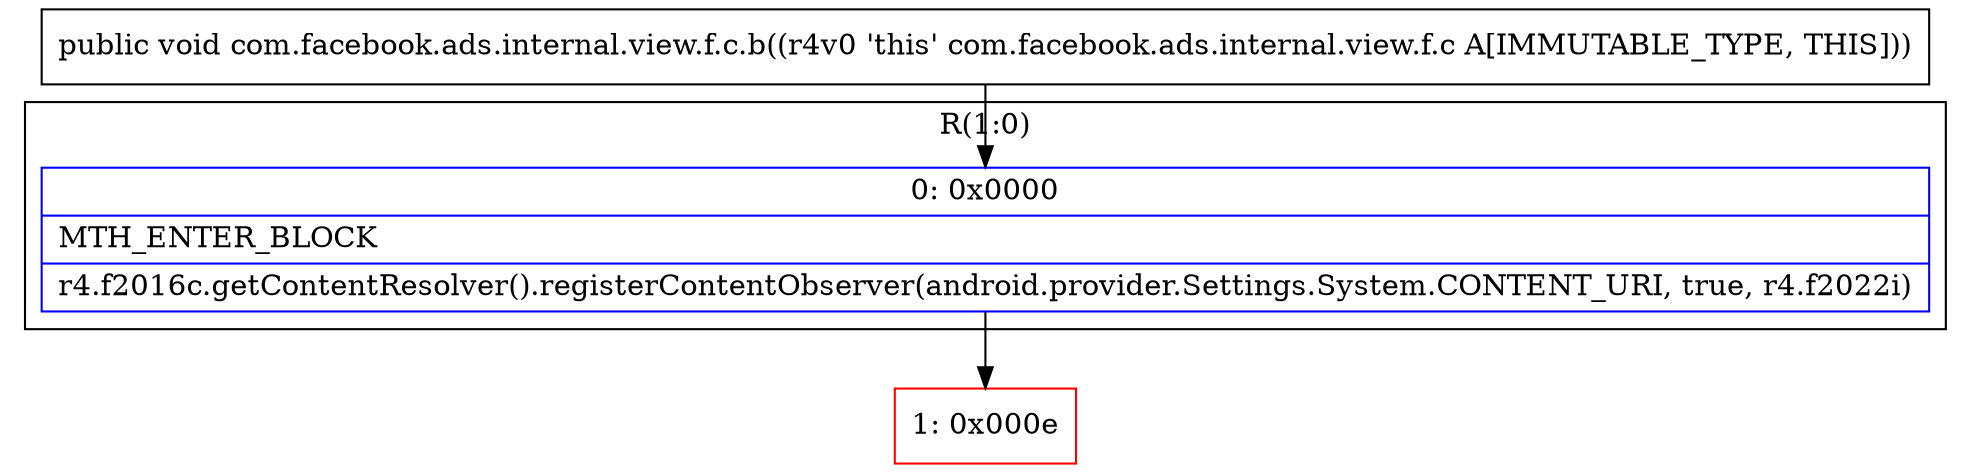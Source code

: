 digraph "CFG forcom.facebook.ads.internal.view.f.c.b()V" {
subgraph cluster_Region_2031613272 {
label = "R(1:0)";
node [shape=record,color=blue];
Node_0 [shape=record,label="{0\:\ 0x0000|MTH_ENTER_BLOCK\l|r4.f2016c.getContentResolver().registerContentObserver(android.provider.Settings.System.CONTENT_URI, true, r4.f2022i)\l}"];
}
Node_1 [shape=record,color=red,label="{1\:\ 0x000e}"];
MethodNode[shape=record,label="{public void com.facebook.ads.internal.view.f.c.b((r4v0 'this' com.facebook.ads.internal.view.f.c A[IMMUTABLE_TYPE, THIS])) }"];
MethodNode -> Node_0;
Node_0 -> Node_1;
}

